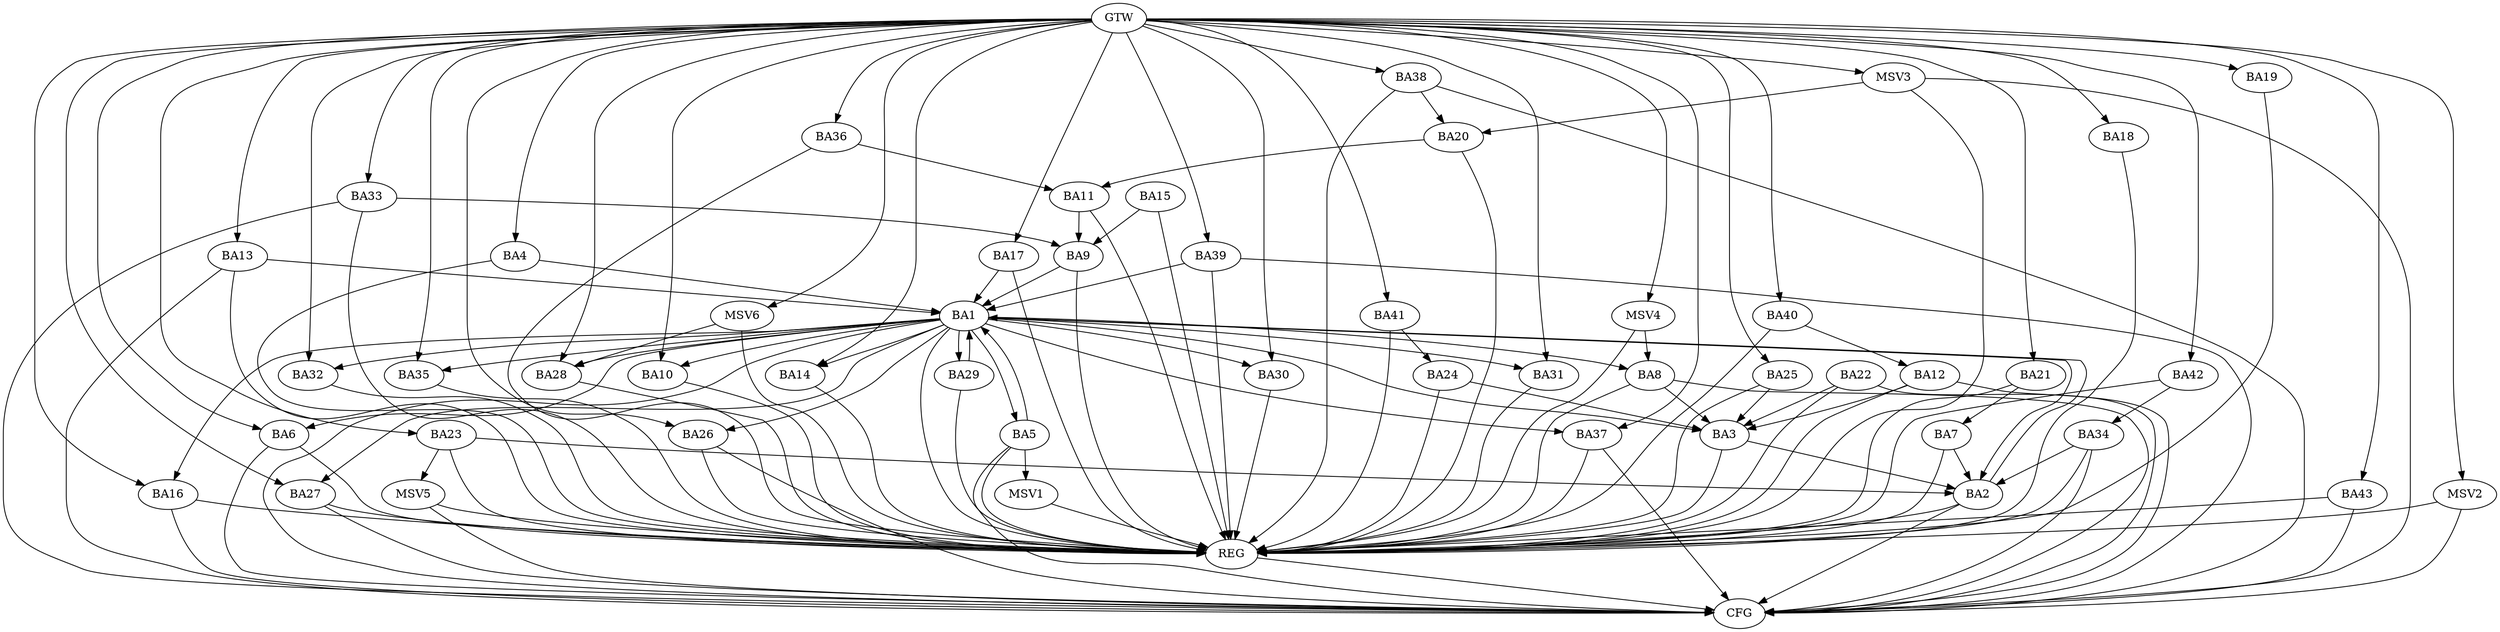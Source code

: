 strict digraph G {
  BA1 [ label="BA1" ];
  BA2 [ label="BA2" ];
  BA3 [ label="BA3" ];
  BA4 [ label="BA4" ];
  BA5 [ label="BA5" ];
  BA6 [ label="BA6" ];
  BA7 [ label="BA7" ];
  BA8 [ label="BA8" ];
  BA9 [ label="BA9" ];
  BA10 [ label="BA10" ];
  BA11 [ label="BA11" ];
  BA12 [ label="BA12" ];
  BA13 [ label="BA13" ];
  BA14 [ label="BA14" ];
  BA15 [ label="BA15" ];
  BA16 [ label="BA16" ];
  BA17 [ label="BA17" ];
  BA18 [ label="BA18" ];
  BA19 [ label="BA19" ];
  BA20 [ label="BA20" ];
  BA21 [ label="BA21" ];
  BA22 [ label="BA22" ];
  BA23 [ label="BA23" ];
  BA24 [ label="BA24" ];
  BA25 [ label="BA25" ];
  BA26 [ label="BA26" ];
  BA27 [ label="BA27" ];
  BA28 [ label="BA28" ];
  BA29 [ label="BA29" ];
  BA30 [ label="BA30" ];
  BA31 [ label="BA31" ];
  BA32 [ label="BA32" ];
  BA33 [ label="BA33" ];
  BA34 [ label="BA34" ];
  BA35 [ label="BA35" ];
  BA36 [ label="BA36" ];
  BA37 [ label="BA37" ];
  BA38 [ label="BA38" ];
  BA39 [ label="BA39" ];
  BA40 [ label="BA40" ];
  BA41 [ label="BA41" ];
  BA42 [ label="BA42" ];
  BA43 [ label="BA43" ];
  GTW [ label="GTW" ];
  REG [ label="REG" ];
  CFG [ label="CFG" ];
  MSV1 [ label="MSV1" ];
  MSV2 [ label="MSV2" ];
  MSV3 [ label="MSV3" ];
  MSV4 [ label="MSV4" ];
  MSV5 [ label="MSV5" ];
  MSV6 [ label="MSV6" ];
  BA1 -> BA2;
  BA2 -> BA1;
  BA3 -> BA2;
  BA4 -> BA1;
  BA5 -> BA1;
  BA7 -> BA2;
  BA8 -> BA3;
  BA9 -> BA1;
  BA11 -> BA9;
  BA12 -> BA3;
  BA13 -> BA1;
  BA15 -> BA9;
  BA17 -> BA1;
  BA20 -> BA11;
  BA21 -> BA7;
  BA22 -> BA3;
  BA23 -> BA2;
  BA24 -> BA3;
  BA25 -> BA3;
  BA29 -> BA1;
  BA33 -> BA9;
  BA34 -> BA2;
  BA36 -> BA11;
  BA38 -> BA20;
  BA39 -> BA1;
  BA40 -> BA12;
  BA41 -> BA24;
  BA42 -> BA34;
  GTW -> BA4;
  GTW -> BA6;
  GTW -> BA10;
  GTW -> BA13;
  GTW -> BA14;
  GTW -> BA16;
  GTW -> BA17;
  GTW -> BA18;
  GTW -> BA19;
  GTW -> BA21;
  GTW -> BA23;
  GTW -> BA25;
  GTW -> BA26;
  GTW -> BA27;
  GTW -> BA28;
  GTW -> BA30;
  GTW -> BA31;
  GTW -> BA32;
  GTW -> BA33;
  GTW -> BA35;
  GTW -> BA36;
  GTW -> BA37;
  GTW -> BA38;
  GTW -> BA39;
  GTW -> BA40;
  GTW -> BA41;
  GTW -> BA42;
  GTW -> BA43;
  BA1 -> REG;
  BA2 -> REG;
  BA3 -> REG;
  BA4 -> REG;
  BA5 -> REG;
  BA6 -> REG;
  BA7 -> REG;
  BA8 -> REG;
  BA9 -> REG;
  BA10 -> REG;
  BA11 -> REG;
  BA12 -> REG;
  BA13 -> REG;
  BA14 -> REG;
  BA15 -> REG;
  BA16 -> REG;
  BA17 -> REG;
  BA18 -> REG;
  BA19 -> REG;
  BA20 -> REG;
  BA21 -> REG;
  BA22 -> REG;
  BA23 -> REG;
  BA24 -> REG;
  BA25 -> REG;
  BA26 -> REG;
  BA27 -> REG;
  BA28 -> REG;
  BA29 -> REG;
  BA30 -> REG;
  BA31 -> REG;
  BA32 -> REG;
  BA33 -> REG;
  BA34 -> REG;
  BA35 -> REG;
  BA36 -> REG;
  BA37 -> REG;
  BA38 -> REG;
  BA39 -> REG;
  BA40 -> REG;
  BA41 -> REG;
  BA42 -> REG;
  BA43 -> REG;
  BA16 -> CFG;
  BA39 -> CFG;
  BA33 -> CFG;
  BA38 -> CFG;
  BA27 -> CFG;
  BA34 -> CFG;
  BA2 -> CFG;
  BA5 -> CFG;
  BA26 -> CFG;
  BA6 -> CFG;
  BA13 -> CFG;
  BA22 -> CFG;
  BA43 -> CFG;
  BA1 -> CFG;
  BA8 -> CFG;
  BA37 -> CFG;
  BA12 -> CFG;
  REG -> CFG;
  BA1 -> BA27;
  BA1 -> BA3;
  BA1 -> BA32;
  BA1 -> BA14;
  BA1 -> BA8;
  BA1 -> BA16;
  BA1 -> BA30;
  BA1 -> BA29;
  BA1 -> BA10;
  BA1 -> BA37;
  BA1 -> BA6;
  BA1 -> BA28;
  BA1 -> BA26;
  BA1 -> BA35;
  BA1 -> BA31;
  BA1 -> BA5;
  BA5 -> MSV1;
  MSV1 -> REG;
  GTW -> MSV2;
  MSV2 -> REG;
  MSV2 -> CFG;
  MSV3 -> BA20;
  GTW -> MSV3;
  MSV3 -> REG;
  MSV3 -> CFG;
  MSV4 -> BA8;
  GTW -> MSV4;
  MSV4 -> REG;
  BA23 -> MSV5;
  MSV5 -> REG;
  MSV5 -> CFG;
  MSV6 -> BA28;
  GTW -> MSV6;
  MSV6 -> REG;
}
